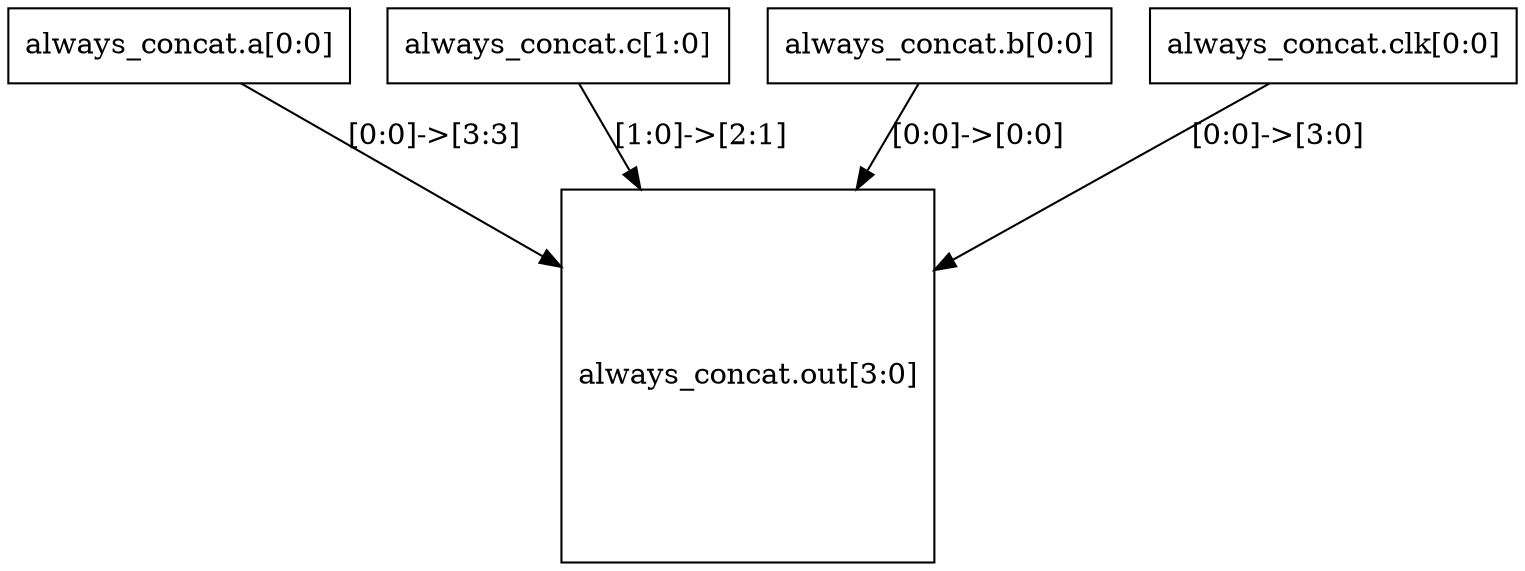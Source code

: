 digraph G {
	"always_concat.a" -> "always_concat.out"[label="[0:0]->[3:3]"];
	"always_concat.c" -> "always_concat.out"[label="[1:0]->[2:1]"];
	"always_concat.b" -> "always_concat.out"[label="[0:0]->[0:0]"];
	"always_concat.clk" -> "always_concat.out"[label="[0:0]->[3:0]"];
	"always_concat.a" [shape=rectangle, label="always_concat.a[0:0]"];
	"always_concat.b" [shape=rectangle, label="always_concat.b[0:0]"];
	"always_concat.c" [shape=rectangle, label="always_concat.c[1:0]"];
	"always_concat.clk" [shape=rectangle, label="always_concat.clk[0:0]"];
	"always_concat.out" [shape=square, label="always_concat.out[3:0]"];
}
